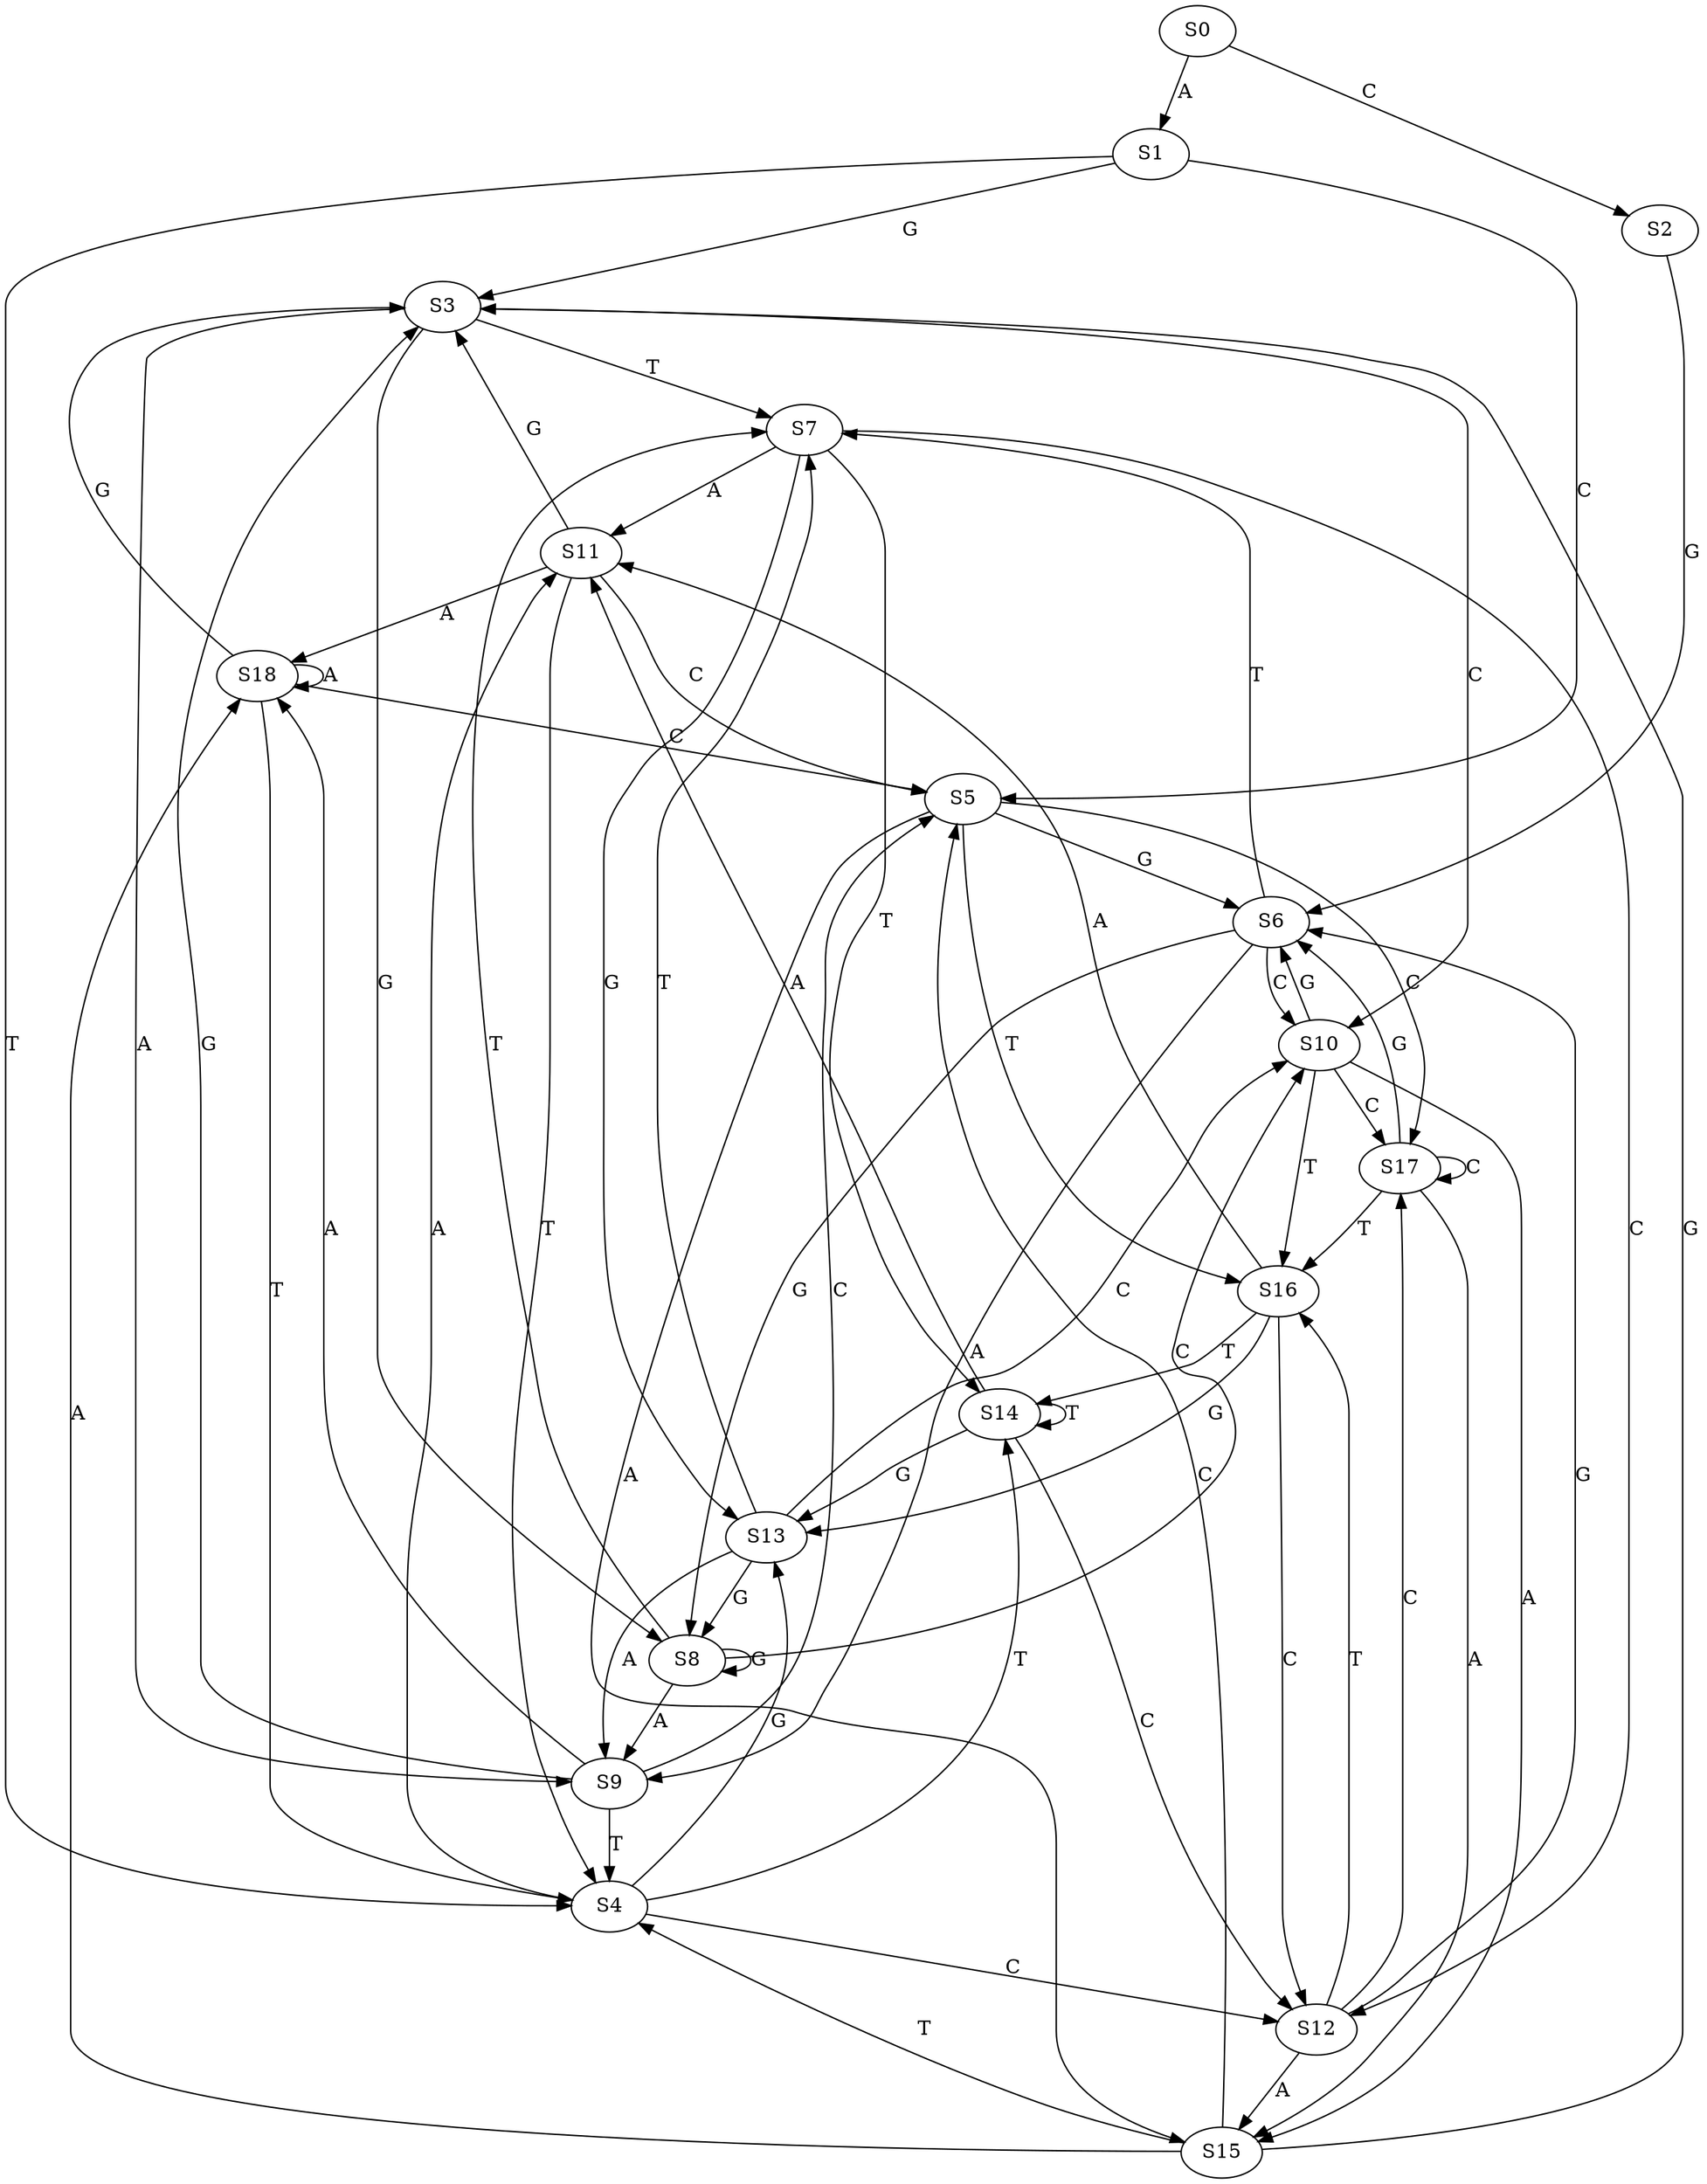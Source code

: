 strict digraph  {
	S0 -> S1 [ label = A ];
	S0 -> S2 [ label = C ];
	S1 -> S3 [ label = G ];
	S1 -> S4 [ label = T ];
	S1 -> S5 [ label = C ];
	S2 -> S6 [ label = G ];
	S3 -> S7 [ label = T ];
	S3 -> S8 [ label = G ];
	S3 -> S9 [ label = A ];
	S3 -> S10 [ label = C ];
	S4 -> S11 [ label = A ];
	S4 -> S12 [ label = C ];
	S4 -> S13 [ label = G ];
	S4 -> S14 [ label = T ];
	S5 -> S15 [ label = A ];
	S5 -> S16 [ label = T ];
	S5 -> S17 [ label = C ];
	S5 -> S6 [ label = G ];
	S6 -> S8 [ label = G ];
	S6 -> S7 [ label = T ];
	S6 -> S9 [ label = A ];
	S6 -> S10 [ label = C ];
	S7 -> S11 [ label = A ];
	S7 -> S12 [ label = C ];
	S7 -> S13 [ label = G ];
	S7 -> S14 [ label = T ];
	S8 -> S9 [ label = A ];
	S8 -> S7 [ label = T ];
	S8 -> S8 [ label = G ];
	S8 -> S10 [ label = C ];
	S9 -> S3 [ label = G ];
	S9 -> S18 [ label = A ];
	S9 -> S5 [ label = C ];
	S9 -> S4 [ label = T ];
	S10 -> S17 [ label = C ];
	S10 -> S16 [ label = T ];
	S10 -> S6 [ label = G ];
	S10 -> S15 [ label = A ];
	S11 -> S3 [ label = G ];
	S11 -> S4 [ label = T ];
	S11 -> S18 [ label = A ];
	S11 -> S5 [ label = C ];
	S12 -> S16 [ label = T ];
	S12 -> S6 [ label = G ];
	S12 -> S17 [ label = C ];
	S12 -> S15 [ label = A ];
	S13 -> S9 [ label = A ];
	S13 -> S7 [ label = T ];
	S13 -> S10 [ label = C ];
	S13 -> S8 [ label = G ];
	S14 -> S12 [ label = C ];
	S14 -> S11 [ label = A ];
	S14 -> S13 [ label = G ];
	S14 -> S14 [ label = T ];
	S15 -> S3 [ label = G ];
	S15 -> S4 [ label = T ];
	S15 -> S5 [ label = C ];
	S15 -> S18 [ label = A ];
	S16 -> S13 [ label = G ];
	S16 -> S12 [ label = C ];
	S16 -> S11 [ label = A ];
	S16 -> S14 [ label = T ];
	S17 -> S6 [ label = G ];
	S17 -> S17 [ label = C ];
	S17 -> S15 [ label = A ];
	S17 -> S16 [ label = T ];
	S18 -> S4 [ label = T ];
	S18 -> S5 [ label = C ];
	S18 -> S3 [ label = G ];
	S18 -> S18 [ label = A ];
}
